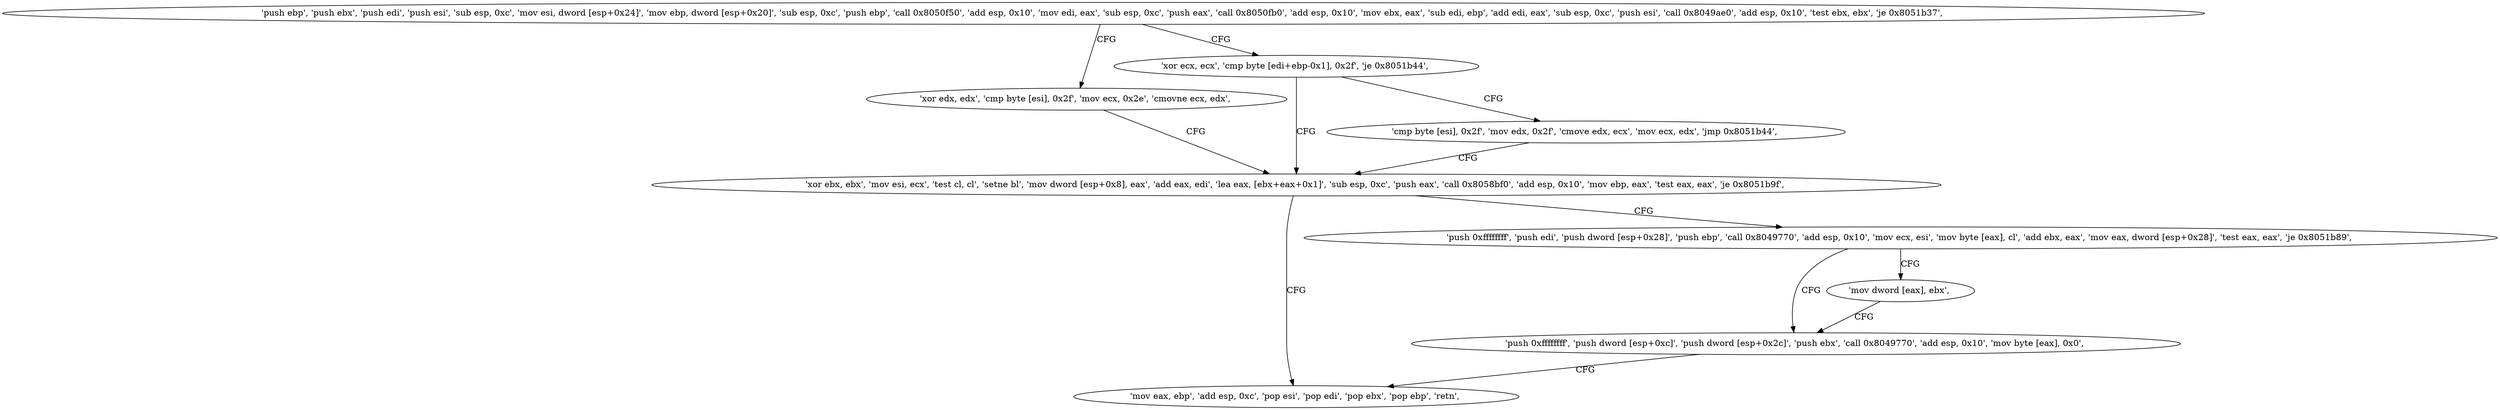 digraph "func" {
"134552288" [label = "'push ebp', 'push ebx', 'push edi', 'push esi', 'sub esp, 0xc', 'mov esi, dword [esp+0x24]', 'mov ebp, dword [esp+0x20]', 'sub esp, 0xc', 'push ebp', 'call 0x8050f50', 'add esp, 0x10', 'mov edi, eax', 'sub esp, 0xc', 'push eax', 'call 0x8050fb0', 'add esp, 0x10', 'mov ebx, eax', 'sub edi, ebp', 'add edi, eax', 'sub esp, 0xc', 'push esi', 'call 0x8049ae0', 'add esp, 0x10', 'test ebx, ebx', 'je 0x8051b37', " ]
"134552375" [label = "'xor edx, edx', 'cmp byte [esi], 0x2f', 'mov ecx, 0x2e', 'cmovne ecx, edx', " ]
"134552351" [label = "'xor ecx, ecx', 'cmp byte [edi+ebp-0x1], 0x2f', 'je 0x8051b44', " ]
"134552388" [label = "'xor ebx, ebx', 'mov esi, ecx', 'test cl, cl', 'setne bl', 'mov dword [esp+0x8], eax', 'add eax, edi', 'lea eax, [ebx+eax+0x1]', 'sub esp, 0xc', 'push eax', 'call 0x8058bf0', 'add esp, 0x10', 'mov ebp, eax', 'test eax, eax', 'je 0x8051b9f', " ]
"134552360" [label = "'cmp byte [esi], 0x2f', 'mov edx, 0x2f', 'cmove edx, ecx', 'mov ecx, edx', 'jmp 0x8051b44', " ]
"134552479" [label = "'mov eax, ebp', 'add esp, 0xc', 'pop esi', 'pop edi', 'pop ebx', 'pop ebp', 'retn', " ]
"134552425" [label = "'push 0xffffffff', 'push edi', 'push dword [esp+0x28]', 'push ebp', 'call 0x8049770', 'add esp, 0x10', 'mov ecx, esi', 'mov byte [eax], cl', 'add ebx, eax', 'mov eax, dword [esp+0x28]', 'test eax, eax', 'je 0x8051b89', " ]
"134552457" [label = "'push 0xffffffff', 'push dword [esp+0xc]', 'push dword [esp+0x2c]', 'push ebx', 'call 0x8049770', 'add esp, 0x10', 'mov byte [eax], 0x0', " ]
"134552455" [label = "'mov dword [eax], ebx', " ]
"134552288" -> "134552375" [ label = "CFG" ]
"134552288" -> "134552351" [ label = "CFG" ]
"134552375" -> "134552388" [ label = "CFG" ]
"134552351" -> "134552388" [ label = "CFG" ]
"134552351" -> "134552360" [ label = "CFG" ]
"134552388" -> "134552479" [ label = "CFG" ]
"134552388" -> "134552425" [ label = "CFG" ]
"134552360" -> "134552388" [ label = "CFG" ]
"134552425" -> "134552457" [ label = "CFG" ]
"134552425" -> "134552455" [ label = "CFG" ]
"134552457" -> "134552479" [ label = "CFG" ]
"134552455" -> "134552457" [ label = "CFG" ]
}
